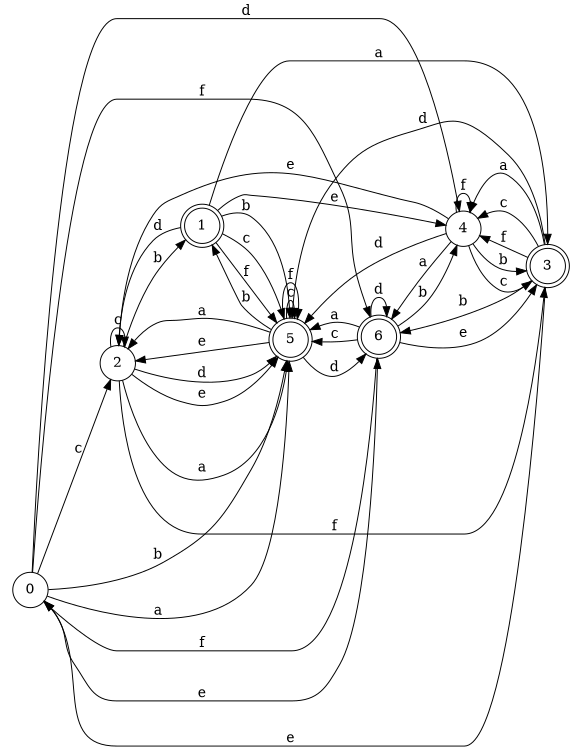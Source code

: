digraph n6_10 {
__start0 [label="" shape="none"];

rankdir=LR;
size="8,5";

s0 [style="filled", color="black", fillcolor="white" shape="circle", label="0"];
s1 [style="rounded,filled", color="black", fillcolor="white" shape="doublecircle", label="1"];
s2 [style="filled", color="black", fillcolor="white" shape="circle", label="2"];
s3 [style="rounded,filled", color="black", fillcolor="white" shape="doublecircle", label="3"];
s4 [style="filled", color="black", fillcolor="white" shape="circle", label="4"];
s5 [style="rounded,filled", color="black", fillcolor="white" shape="doublecircle", label="5"];
s6 [style="rounded,filled", color="black", fillcolor="white" shape="doublecircle", label="6"];
s0 -> s5 [label="a"];
s0 -> s5 [label="b"];
s0 -> s2 [label="c"];
s0 -> s4 [label="d"];
s0 -> s6 [label="e"];
s0 -> s6 [label="f"];
s1 -> s3 [label="a"];
s1 -> s5 [label="b"];
s1 -> s5 [label="c"];
s1 -> s2 [label="d"];
s1 -> s4 [label="e"];
s1 -> s5 [label="f"];
s2 -> s5 [label="a"];
s2 -> s1 [label="b"];
s2 -> s2 [label="c"];
s2 -> s5 [label="d"];
s2 -> s5 [label="e"];
s2 -> s3 [label="f"];
s3 -> s4 [label="a"];
s3 -> s6 [label="b"];
s3 -> s4 [label="c"];
s3 -> s5 [label="d"];
s3 -> s0 [label="e"];
s3 -> s4 [label="f"];
s4 -> s6 [label="a"];
s4 -> s3 [label="b"];
s4 -> s3 [label="c"];
s4 -> s5 [label="d"];
s4 -> s2 [label="e"];
s4 -> s4 [label="f"];
s5 -> s2 [label="a"];
s5 -> s1 [label="b"];
s5 -> s5 [label="c"];
s5 -> s6 [label="d"];
s5 -> s2 [label="e"];
s5 -> s5 [label="f"];
s6 -> s5 [label="a"];
s6 -> s4 [label="b"];
s6 -> s5 [label="c"];
s6 -> s6 [label="d"];
s6 -> s3 [label="e"];
s6 -> s0 [label="f"];

}